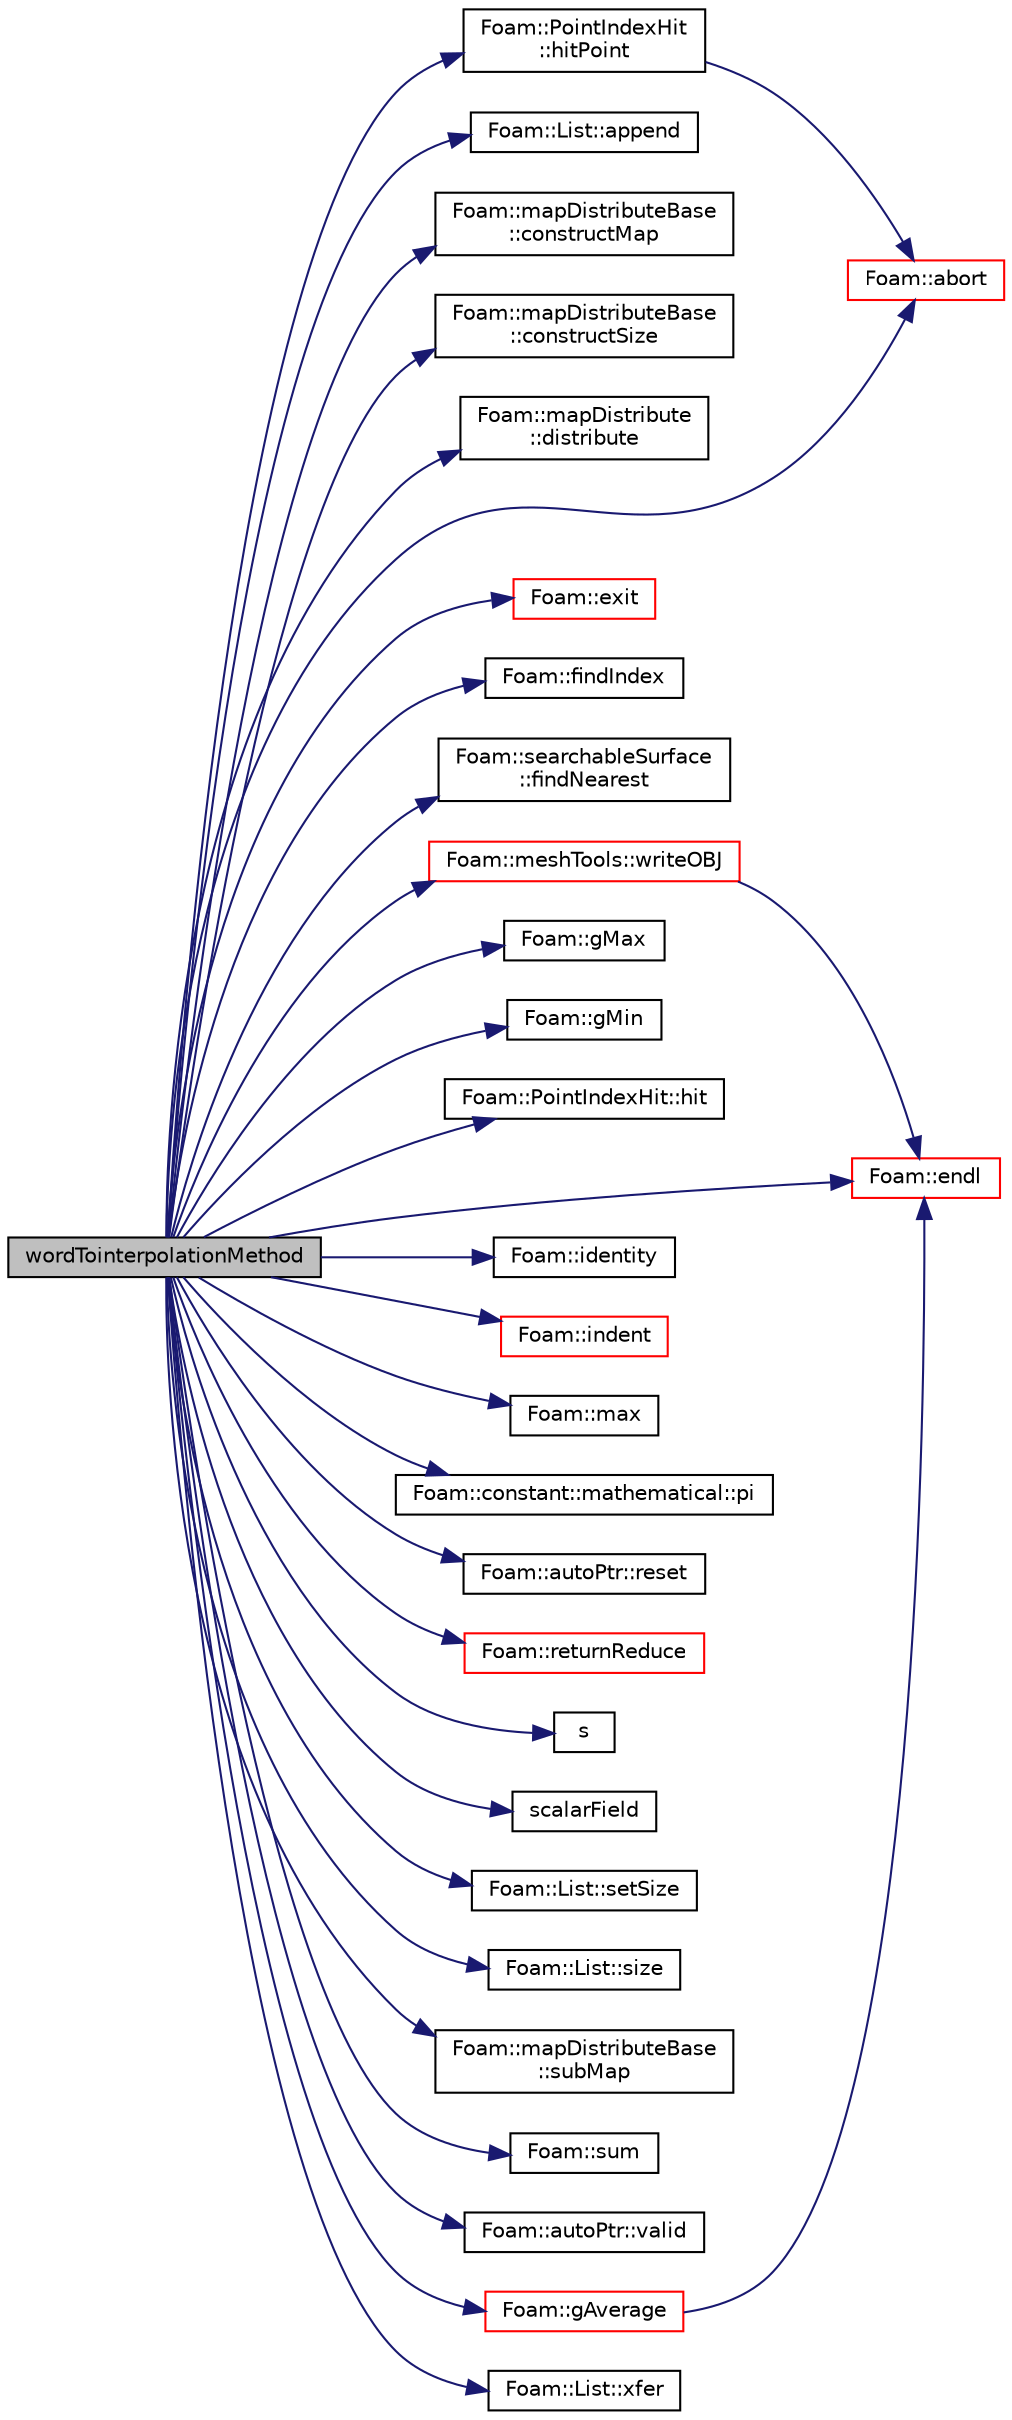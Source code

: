 digraph "wordTointerpolationMethod"
{
  bgcolor="transparent";
  edge [fontname="Helvetica",fontsize="10",labelfontname="Helvetica",labelfontsize="10"];
  node [fontname="Helvetica",fontsize="10",shape=record];
  rankdir="LR";
  Node236 [label="wordTointerpolationMethod",height=0.2,width=0.4,color="black", fillcolor="grey75", style="filled", fontcolor="black"];
  Node236 -> Node237 [color="midnightblue",fontsize="10",style="solid",fontname="Helvetica"];
  Node237 [label="Foam::abort",height=0.2,width=0.4,color="red",URL="$a21851.html#a447107a607d03e417307c203fa5fb44b"];
  Node236 -> Node282 [color="midnightblue",fontsize="10",style="solid",fontname="Helvetica"];
  Node282 [label="Foam::List::append",height=0.2,width=0.4,color="black",URL="$a26833.html#a399dd2bf0d9a32016717dc90126f016b",tooltip="Append an element at the end of the list. "];
  Node236 -> Node283 [color="midnightblue",fontsize="10",style="solid",fontname="Helvetica"];
  Node283 [label="Foam::mapDistributeBase\l::constructMap",height=0.2,width=0.4,color="black",URL="$a28525.html#a2c4fa08c9d8a3d5540a5c497f10ebb96",tooltip="From subsetted data to new reconstructed data. "];
  Node236 -> Node284 [color="midnightblue",fontsize="10",style="solid",fontname="Helvetica"];
  Node284 [label="Foam::mapDistributeBase\l::constructSize",height=0.2,width=0.4,color="black",URL="$a28525.html#aafa5c5eaac08986c309d43bb80c2ab1f",tooltip="Constructed data size. "];
  Node236 -> Node285 [color="midnightblue",fontsize="10",style="solid",fontname="Helvetica"];
  Node285 [label="Foam::mapDistribute\l::distribute",height=0.2,width=0.4,color="black",URL="$a28513.html#a93e1a643307eb8869f583019ca92cec2",tooltip="Distribute data using default commsType. "];
  Node236 -> Node252 [color="midnightblue",fontsize="10",style="solid",fontname="Helvetica"];
  Node252 [label="Foam::endl",height=0.2,width=0.4,color="red",URL="$a21851.html#a2db8fe02a0d3909e9351bb4275b23ce4",tooltip="Add newline and flush stream. "];
  Node236 -> Node286 [color="midnightblue",fontsize="10",style="solid",fontname="Helvetica"];
  Node286 [label="Foam::exit",height=0.2,width=0.4,color="red",URL="$a21851.html#a06ca7250d8e89caf05243ec094843642"];
  Node236 -> Node290 [color="midnightblue",fontsize="10",style="solid",fontname="Helvetica"];
  Node290 [label="Foam::findIndex",height=0.2,width=0.4,color="black",URL="$a21851.html#ac16695f83f370df159eed19f92d095fb",tooltip="Find first occurence of given element and return index,. "];
  Node236 -> Node291 [color="midnightblue",fontsize="10",style="solid",fontname="Helvetica"];
  Node291 [label="Foam::searchableSurface\l::findNearest",height=0.2,width=0.4,color="black",URL="$a26369.html#a3f42c3915b774a7541668a069ce52dc6"];
  Node236 -> Node292 [color="midnightblue",fontsize="10",style="solid",fontname="Helvetica"];
  Node292 [label="Foam::gAverage",height=0.2,width=0.4,color="red",URL="$a21851.html#ab45e56189711a2e5cdd381a0e2b6cc5c"];
  Node292 -> Node252 [color="midnightblue",fontsize="10",style="solid",fontname="Helvetica"];
  Node236 -> Node305 [color="midnightblue",fontsize="10",style="solid",fontname="Helvetica"];
  Node305 [label="Foam::gMax",height=0.2,width=0.4,color="black",URL="$a21851.html#ae8d631fb8e841947408bb711abfb1e67"];
  Node236 -> Node306 [color="midnightblue",fontsize="10",style="solid",fontname="Helvetica"];
  Node306 [label="Foam::gMin",height=0.2,width=0.4,color="black",URL="$a21851.html#aca330ee6cfe7d602300dbc5905f8c9f6"];
  Node236 -> Node307 [color="midnightblue",fontsize="10",style="solid",fontname="Helvetica"];
  Node307 [label="Foam::PointIndexHit::hit",height=0.2,width=0.4,color="black",URL="$a28721.html#aee8dc30bf27cefe419b15f96e594c155",tooltip="Is there a hit. "];
  Node236 -> Node308 [color="midnightblue",fontsize="10",style="solid",fontname="Helvetica"];
  Node308 [label="Foam::PointIndexHit\l::hitPoint",height=0.2,width=0.4,color="black",URL="$a28721.html#a0350feff966a8bc8833a84ca454f1e5e",tooltip="Return hit point. "];
  Node308 -> Node237 [color="midnightblue",fontsize="10",style="solid",fontname="Helvetica"];
  Node236 -> Node309 [color="midnightblue",fontsize="10",style="solid",fontname="Helvetica"];
  Node309 [label="Foam::identity",height=0.2,width=0.4,color="black",URL="$a21851.html#a36af96cb841435845fffb4fe69208490",tooltip="Create identity map (map[i] == i) of given length. "];
  Node236 -> Node310 [color="midnightblue",fontsize="10",style="solid",fontname="Helvetica"];
  Node310 [label="Foam::indent",height=0.2,width=0.4,color="red",URL="$a21851.html#ae297c57ea5b952a8bc9e4f30f7ea8701",tooltip="Indent stream. "];
  Node236 -> Node312 [color="midnightblue",fontsize="10",style="solid",fontname="Helvetica"];
  Node312 [label="Foam::max",height=0.2,width=0.4,color="black",URL="$a21851.html#ac993e906cf2774ae77e666bc24e81733"];
  Node236 -> Node313 [color="midnightblue",fontsize="10",style="solid",fontname="Helvetica"];
  Node313 [label="Foam::constant::mathematical::pi",height=0.2,width=0.4,color="black",URL="$a21892.html#a731b8788a4c01586c35266c7ca4fed04"];
  Node236 -> Node314 [color="midnightblue",fontsize="10",style="solid",fontname="Helvetica"];
  Node314 [label="Foam::autoPtr::reset",height=0.2,width=0.4,color="black",URL="$a27073.html#ab46a1bc64c9af6414376c6c18d3bee62",tooltip="If object pointer already set, delete object and set to given. "];
  Node236 -> Node315 [color="midnightblue",fontsize="10",style="solid",fontname="Helvetica"];
  Node315 [label="Foam::returnReduce",height=0.2,width=0.4,color="red",URL="$a21851.html#a8d528a67d2a9c6fe4fb94bc86872624b"];
  Node236 -> Node319 [color="midnightblue",fontsize="10",style="solid",fontname="Helvetica"];
  Node319 [label="s",height=0.2,width=0.4,color="black",URL="$a19343.html#abb9c4233033fad2ad0206cd4adad3b9f"];
  Node236 -> Node320 [color="midnightblue",fontsize="10",style="solid",fontname="Helvetica"];
  Node320 [label="scalarField",height=0.2,width=0.4,color="black",URL="$a19442.html#afcd8855c276a98ae9604b35c8fb5b81e"];
  Node236 -> Node321 [color="midnightblue",fontsize="10",style="solid",fontname="Helvetica"];
  Node321 [label="Foam::List::setSize",height=0.2,width=0.4,color="black",URL="$a26833.html#aedb985ffeaf1bdbfeccc2a8730405703",tooltip="Reset size of List. "];
  Node236 -> Node297 [color="midnightblue",fontsize="10",style="solid",fontname="Helvetica"];
  Node297 [label="Foam::List::size",height=0.2,width=0.4,color="black",URL="$a26833.html#a8a5f6fa29bd4b500caf186f60245b384",tooltip="Override size to be inconsistent with allocated storage. "];
  Node236 -> Node322 [color="midnightblue",fontsize="10",style="solid",fontname="Helvetica"];
  Node322 [label="Foam::mapDistributeBase\l::subMap",height=0.2,width=0.4,color="black",URL="$a28525.html#a2e7b20e52a727b16f348b09df7268ad3",tooltip="From subsetted data back to original data. "];
  Node236 -> Node323 [color="midnightblue",fontsize="10",style="solid",fontname="Helvetica"];
  Node323 [label="Foam::sum",height=0.2,width=0.4,color="black",URL="$a21851.html#a3d8733143aad0e03b300186ab4bef137"];
  Node236 -> Node324 [color="midnightblue",fontsize="10",style="solid",fontname="Helvetica"];
  Node324 [label="Foam::autoPtr::valid",height=0.2,width=0.4,color="black",URL="$a27073.html#a315419f26d3c59fa143b49b90a019049",tooltip="Return true if the autoPtr valid (ie, the pointer is set) "];
  Node236 -> Node325 [color="midnightblue",fontsize="10",style="solid",fontname="Helvetica"];
  Node325 [label="Foam::meshTools::writeOBJ",height=0.2,width=0.4,color="red",URL="$a21883.html#afd76c6ccc8ee4a5957f0232218167c17",tooltip="Write obj representation of point. "];
  Node325 -> Node252 [color="midnightblue",fontsize="10",style="solid",fontname="Helvetica"];
  Node236 -> Node329 [color="midnightblue",fontsize="10",style="solid",fontname="Helvetica"];
  Node329 [label="Foam::List::xfer",height=0.2,width=0.4,color="black",URL="$a26833.html#a48f43ee271fb2edb0fb241b72af0e59c",tooltip="Transfer contents to the Xfer container. "];
}
